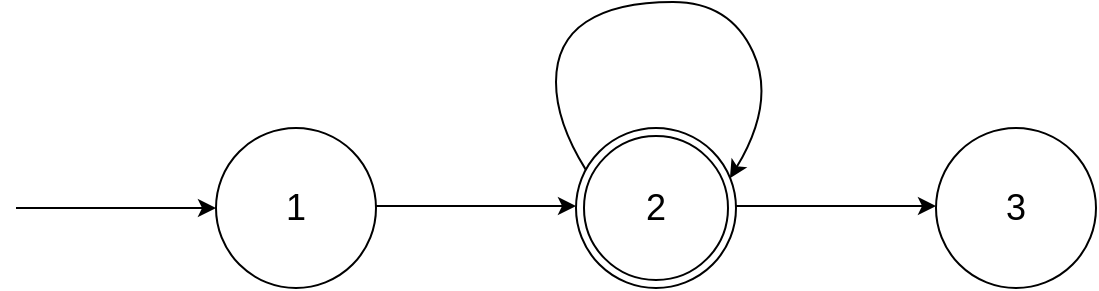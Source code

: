 <mxfile version="14.6.5" type="github">
  <diagram name="Page-1" id="e7e014a7-5840-1c2e-5031-d8a46d1fe8dd">
    <mxGraphModel dx="509" dy="960" grid="1" gridSize="10" guides="1" tooltips="1" connect="1" arrows="1" fold="1" page="1" pageScale="1" pageWidth="1169" pageHeight="826" background="#ffffff" math="0" shadow="0">
      <root>
        <mxCell id="0" />
        <mxCell id="1" parent="0" />
        <mxCell id="MXGUGje7pcyTLYK8HZzy-41" value="&lt;font style=&quot;font-size: 18px&quot;&gt;1&lt;/font&gt;" style="ellipse;whiteSpace=wrap;html=1;aspect=fixed;" vertex="1" parent="1">
          <mxGeometry x="1330" y="373" width="80" height="80" as="geometry" />
        </mxCell>
        <mxCell id="MXGUGje7pcyTLYK8HZzy-42" value="" style="endArrow=classic;html=1;entryX=0;entryY=0.5;entryDx=0;entryDy=0;" edge="1" parent="1" target="MXGUGje7pcyTLYK8HZzy-41">
          <mxGeometry width="50" height="50" relative="1" as="geometry">
            <mxPoint x="1230" y="413" as="sourcePoint" />
            <mxPoint x="1420" y="430" as="targetPoint" />
          </mxGeometry>
        </mxCell>
        <mxCell id="MXGUGje7pcyTLYK8HZzy-43" value="" style="endArrow=classic;html=1;entryX=0;entryY=0.5;entryDx=0;entryDy=0;" edge="1" parent="1">
          <mxGeometry width="50" height="50" relative="1" as="geometry">
            <mxPoint x="1410" y="412" as="sourcePoint" />
            <mxPoint x="1510" y="412" as="targetPoint" />
          </mxGeometry>
        </mxCell>
        <mxCell id="MXGUGje7pcyTLYK8HZzy-45" value="" style="endArrow=classic;html=1;entryX=0;entryY=0.5;entryDx=0;entryDy=0;" edge="1" parent="1">
          <mxGeometry width="50" height="50" relative="1" as="geometry">
            <mxPoint x="1590" y="412" as="sourcePoint" />
            <mxPoint x="1690" y="412" as="targetPoint" />
          </mxGeometry>
        </mxCell>
        <mxCell id="MXGUGje7pcyTLYK8HZzy-46" value="&lt;font style=&quot;font-size: 18px&quot;&gt;3&lt;/font&gt;" style="ellipse;whiteSpace=wrap;html=1;aspect=fixed;" vertex="1" parent="1">
          <mxGeometry x="1690" y="373" width="80" height="80" as="geometry" />
        </mxCell>
        <mxCell id="MXGUGje7pcyTLYK8HZzy-47" value="" style="curved=1;endArrow=classic;html=1;exitX=0.061;exitY=0.26;exitDx=0;exitDy=0;entryX=0.962;entryY=0.314;entryDx=0;entryDy=0;entryPerimeter=0;exitPerimeter=0;" edge="1" parent="1" source="MXGUGje7pcyTLYK8HZzy-48">
          <mxGeometry width="50" height="50" relative="1" as="geometry">
            <mxPoint x="1513.52" y="392.12" as="sourcePoint" />
            <mxPoint x="1586.96" y="398.12" as="targetPoint" />
            <Array as="points">
              <mxPoint x="1500" y="370" />
              <mxPoint x="1500" y="330" />
              <mxPoint x="1530" y="310" />
              <mxPoint x="1587" y="310" />
              <mxPoint x="1610" y="360" />
            </Array>
          </mxGeometry>
        </mxCell>
        <mxCell id="MXGUGje7pcyTLYK8HZzy-48" value="&lt;font style=&quot;font-size: 18px&quot;&gt;2&lt;/font&gt;" style="ellipse;shape=doubleEllipse;whiteSpace=wrap;html=1;aspect=fixed;" vertex="1" parent="1">
          <mxGeometry x="1510" y="373" width="80" height="80" as="geometry" />
        </mxCell>
      </root>
    </mxGraphModel>
  </diagram>
</mxfile>

